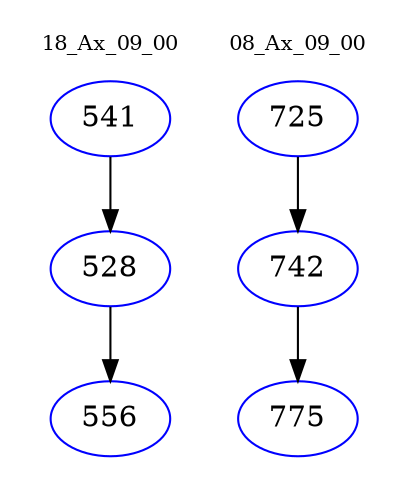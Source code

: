 digraph{
subgraph cluster_0 {
color = white
label = "18_Ax_09_00";
fontsize=10;
T0_541 [label="541", color="blue"]
T0_541 -> T0_528 [color="black"]
T0_528 [label="528", color="blue"]
T0_528 -> T0_556 [color="black"]
T0_556 [label="556", color="blue"]
}
subgraph cluster_1 {
color = white
label = "08_Ax_09_00";
fontsize=10;
T1_725 [label="725", color="blue"]
T1_725 -> T1_742 [color="black"]
T1_742 [label="742", color="blue"]
T1_742 -> T1_775 [color="black"]
T1_775 [label="775", color="blue"]
}
}
